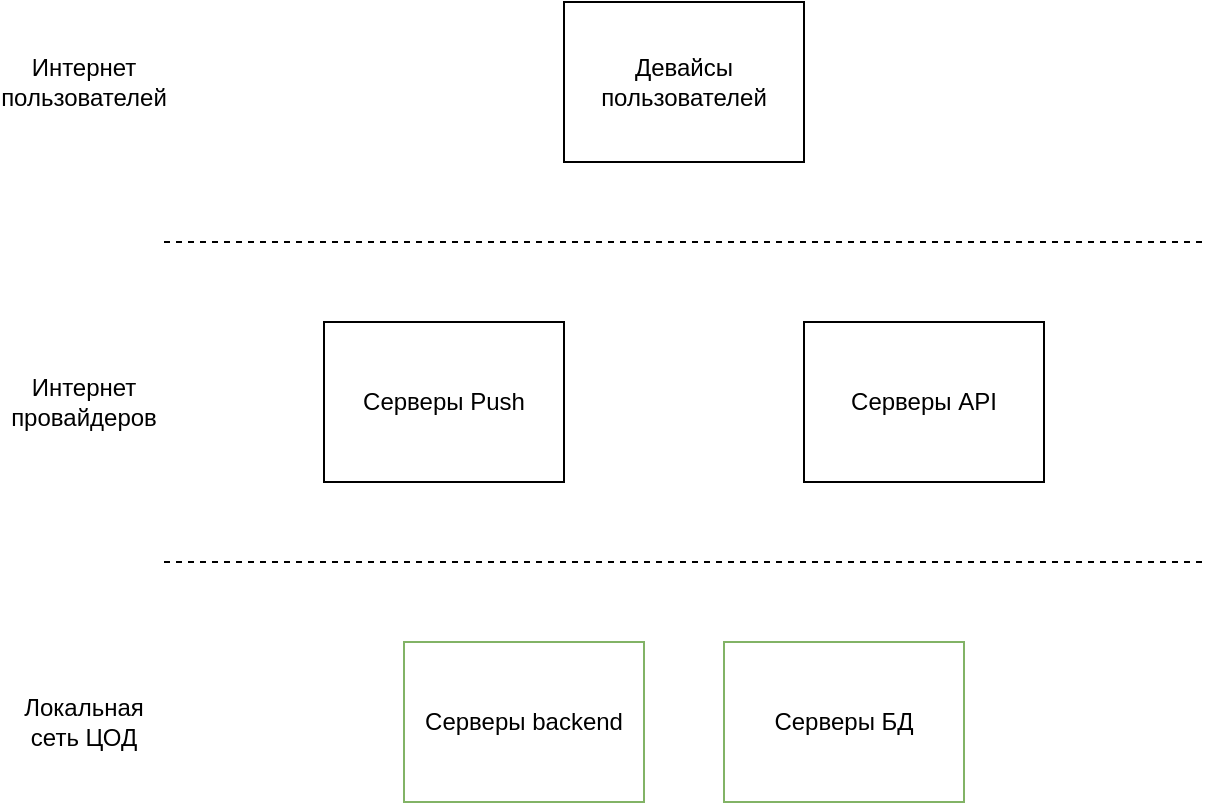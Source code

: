 <mxfile version="13.10.4" type="github" pages="4">
  <diagram id="gNH_Pl3YNp5ZFhpfkrIm" name="Concept">
    <mxGraphModel dx="1422" dy="834" grid="1" gridSize="10" guides="1" tooltips="1" connect="1" arrows="1" fold="1" page="1" pageScale="1" pageWidth="827" pageHeight="1169" math="0" shadow="0">
      <root>
        <mxCell id="0" />
        <mxCell id="1" parent="0" />
        <mxCell id="Fx4dPaJW4BiNulloLPie-2" value="Девайсы пользователей" style="rounded=0;whiteSpace=wrap;html=1;" parent="1" vertex="1">
          <mxGeometry x="360" y="80" width="120" height="80" as="geometry" />
        </mxCell>
        <mxCell id="Fx4dPaJW4BiNulloLPie-3" value="Серверы Push" style="rounded=0;whiteSpace=wrap;html=1;" parent="1" vertex="1">
          <mxGeometry x="240" y="240" width="120" height="80" as="geometry" />
        </mxCell>
        <mxCell id="Fx4dPaJW4BiNulloLPie-4" value="Серверы backend" style="rounded=0;whiteSpace=wrap;html=1;strokeColor=#82b366;fillColor=none;" parent="1" vertex="1">
          <mxGeometry x="280" y="400" width="120" height="80" as="geometry" />
        </mxCell>
        <mxCell id="Fx4dPaJW4BiNulloLPie-5" value="Серверы API" style="rounded=0;whiteSpace=wrap;html=1;" parent="1" vertex="1">
          <mxGeometry x="480" y="240" width="120" height="80" as="geometry" />
        </mxCell>
        <mxCell id="Fx4dPaJW4BiNulloLPie-6" value="Серверы БД" style="rounded=0;whiteSpace=wrap;html=1;strokeColor=#82b366;fillColor=none;" parent="1" vertex="1">
          <mxGeometry x="440" y="400" width="120" height="80" as="geometry" />
        </mxCell>
        <mxCell id="Fx4dPaJW4BiNulloLPie-7" value="" style="endArrow=none;dashed=1;html=1;" parent="1" edge="1">
          <mxGeometry width="50" height="50" relative="1" as="geometry">
            <mxPoint x="160" y="360" as="sourcePoint" />
            <mxPoint x="680" y="360" as="targetPoint" />
          </mxGeometry>
        </mxCell>
        <mxCell id="Fx4dPaJW4BiNulloLPie-8" value="" style="endArrow=none;dashed=1;html=1;" parent="1" edge="1">
          <mxGeometry width="50" height="50" relative="1" as="geometry">
            <mxPoint x="160" y="200" as="sourcePoint" />
            <mxPoint x="680" y="200" as="targetPoint" />
          </mxGeometry>
        </mxCell>
        <mxCell id="Fx4dPaJW4BiNulloLPie-9" value="Интернет пользователей" style="text;html=1;strokeColor=none;fillColor=none;align=center;verticalAlign=middle;whiteSpace=wrap;rounded=0;" parent="1" vertex="1">
          <mxGeometry x="100" y="110" width="40" height="20" as="geometry" />
        </mxCell>
        <mxCell id="Fx4dPaJW4BiNulloLPie-10" value="Интернет провайдеров" style="text;html=1;strokeColor=none;fillColor=none;align=center;verticalAlign=middle;whiteSpace=wrap;rounded=0;" parent="1" vertex="1">
          <mxGeometry x="100" y="270" width="40" height="20" as="geometry" />
        </mxCell>
        <mxCell id="Fx4dPaJW4BiNulloLPie-11" value="Локальная сеть ЦОД" style="text;html=1;strokeColor=none;fillColor=none;align=center;verticalAlign=middle;whiteSpace=wrap;rounded=0;" parent="1" vertex="1">
          <mxGeometry x="100" y="430" width="40" height="20" as="geometry" />
        </mxCell>
      </root>
    </mxGraphModel>
  </diagram>
  <diagram id="97xaNG5euA9EuqIPgSee" name="DataFlowDiagram">
    <mxGraphModel dx="1422" dy="834" grid="1" gridSize="10" guides="1" tooltips="1" connect="1" arrows="1" fold="1" page="1" pageScale="1" pageWidth="827" pageHeight="1169" math="0" shadow="0">
      <root>
        <mxCell id="g2Xse3lWouedzLYd1xVx-0" />
        <mxCell id="g2Xse3lWouedzLYd1xVx-1" parent="g2Xse3lWouedzLYd1xVx-0" />
        <mxCell id="g2Xse3lWouedzLYd1xVx-2" value="&lt;span&gt;Девайсы&lt;br&gt;пользователя&lt;/span&gt;" style="ellipse;whiteSpace=wrap;html=1;" parent="g2Xse3lWouedzLYd1xVx-1" vertex="1">
          <mxGeometry x="360" y="40" width="120" height="80" as="geometry" />
        </mxCell>
        <mxCell id="4jJjMonkpcFbtJczcELS-1" value="" style="endArrow=classic;html=1;exitX=0;exitY=1;exitDx=0;exitDy=0;entryX=0.5;entryY=0;entryDx=0;entryDy=0;" parent="g2Xse3lWouedzLYd1xVx-1" source="g2Xse3lWouedzLYd1xVx-2" target="4jJjMonkpcFbtJczcELS-7" edge="1">
          <mxGeometry width="50" height="50" relative="1" as="geometry">
            <mxPoint x="390" y="450" as="sourcePoint" />
            <mxPoint x="260" y="220" as="targetPoint" />
            <Array as="points" />
          </mxGeometry>
        </mxCell>
        <mxCell id="4jJjMonkpcFbtJczcELS-7" value="ActorDto&lt;br&gt;&lt;br&gt;&lt;div style=&quot;text-align: left&quot;&gt;&lt;span&gt;Name&lt;/span&gt;&lt;/div&gt;&lt;div style=&quot;text-align: left&quot;&gt;&lt;span&gt;Location&lt;/span&gt;&lt;/div&gt;" style="rounded=0;whiteSpace=wrap;html=1;" parent="g2Xse3lWouedzLYd1xVx-1" vertex="1">
          <mxGeometry x="200" y="240" width="80" height="80" as="geometry" />
        </mxCell>
        <mxCell id="4jJjMonkpcFbtJczcELS-8" value="Серверы Push" style="ellipse;whiteSpace=wrap;html=1;" parent="g2Xse3lWouedzLYd1xVx-1" vertex="1">
          <mxGeometry x="240" y="440" width="120" height="80" as="geometry" />
        </mxCell>
        <mxCell id="4jJjMonkpcFbtJczcELS-9" value="" style="endArrow=classic;html=1;entryX=0.5;entryY=0;entryDx=0;entryDy=0;exitX=0.5;exitY=1;exitDx=0;exitDy=0;" parent="g2Xse3lWouedzLYd1xVx-1" source="4jJjMonkpcFbtJczcELS-7" target="4jJjMonkpcFbtJczcELS-8" edge="1">
          <mxGeometry width="50" height="50" relative="1" as="geometry">
            <mxPoint x="156" y="460" as="sourcePoint" />
            <mxPoint x="206" y="410" as="targetPoint" />
            <Array as="points" />
          </mxGeometry>
        </mxCell>
        <mxCell id="4jJjMonkpcFbtJczcELS-10" value="ActorDto&lt;br&gt;&lt;br&gt;&lt;div style=&quot;text-align: left&quot;&gt;&lt;span&gt;Name&lt;/span&gt;&lt;/div&gt;&lt;div style=&quot;text-align: left&quot;&gt;&lt;span&gt;Location&lt;/span&gt;&lt;/div&gt;" style="rounded=0;whiteSpace=wrap;html=1;" parent="g2Xse3lWouedzLYd1xVx-1" vertex="1">
          <mxGeometry x="320" y="240" width="80" height="80" as="geometry" />
        </mxCell>
        <mxCell id="4jJjMonkpcFbtJczcELS-11" value="" style="endArrow=classic;html=1;exitX=0.5;exitY=0;exitDx=0;exitDy=0;entryX=0.5;entryY=1;entryDx=0;entryDy=0;" parent="g2Xse3lWouedzLYd1xVx-1" source="4jJjMonkpcFbtJczcELS-8" target="4jJjMonkpcFbtJczcELS-10" edge="1">
          <mxGeometry width="50" height="50" relative="1" as="geometry">
            <mxPoint x="506" y="420" as="sourcePoint" />
            <mxPoint x="496" y="340" as="targetPoint" />
          </mxGeometry>
        </mxCell>
        <mxCell id="4jJjMonkpcFbtJczcELS-12" value="" style="endArrow=classic;html=1;exitX=0.5;exitY=0;exitDx=0;exitDy=0;entryX=0;entryY=1;entryDx=0;entryDy=0;" parent="g2Xse3lWouedzLYd1xVx-1" source="4jJjMonkpcFbtJczcELS-10" target="g2Xse3lWouedzLYd1xVx-2" edge="1">
          <mxGeometry width="50" height="50" relative="1" as="geometry">
            <mxPoint x="419.5" y="240" as="sourcePoint" />
            <mxPoint x="419.5" y="160" as="targetPoint" />
          </mxGeometry>
        </mxCell>
        <mxCell id="4jJjMonkpcFbtJczcELS-13" value="Серверы API" style="ellipse;whiteSpace=wrap;html=1;" parent="g2Xse3lWouedzLYd1xVx-1" vertex="1">
          <mxGeometry x="480" y="440" width="120" height="80" as="geometry" />
        </mxCell>
        <mxCell id="qUpkaEM_-UjNtHQLn2R6-0" value="&lt;pre style=&quot;background-color: #ffffff ; color: #080808 ; font-family: &amp;#34;consolas&amp;#34; , monospace ; font-size: 9 8pt&quot;&gt;&lt;span style=&quot;color: #000000&quot;&gt;User2&lt;/span&gt;&lt;/pre&gt;&lt;div style=&quot;text-align: left&quot;&gt;Email&lt;br&gt;&lt;/div&gt;&lt;div style=&quot;text-align: left&quot;&gt;Name&lt;br&gt;Pass&lt;br&gt;Phone&lt;br&gt;&lt;br&gt;&lt;/div&gt;" style="rounded=0;whiteSpace=wrap;html=1;" parent="g2Xse3lWouedzLYd1xVx-1" vertex="1">
          <mxGeometry x="440" y="230" width="80" height="100" as="geometry" />
        </mxCell>
        <mxCell id="qUpkaEM_-UjNtHQLn2R6-1" value="&lt;pre style=&quot;background-color: #ffffff ; color: #080808 ; font-family: &amp;#34;consolas&amp;#34; , monospace ; font-size: 9 8pt&quot;&gt;&lt;span style=&quot;color: #000000&quot;&gt;User2&lt;/span&gt;&lt;/pre&gt;&lt;div style=&quot;text-align: left&quot;&gt;Email&lt;br&gt;&lt;/div&gt;&lt;div style=&quot;text-align: left&quot;&gt;Name&lt;br&gt;Pass&lt;br&gt;Phone&lt;br&gt;&lt;br&gt;&lt;/div&gt;" style="rounded=0;whiteSpace=wrap;html=1;" parent="g2Xse3lWouedzLYd1xVx-1" vertex="1">
          <mxGeometry x="560" y="230" width="80" height="100" as="geometry" />
        </mxCell>
        <mxCell id="qUpkaEM_-UjNtHQLn2R6-2" value="" style="endArrow=classic;html=1;entryX=0.5;entryY=0;entryDx=0;entryDy=0;exitX=1;exitY=1;exitDx=0;exitDy=0;" parent="g2Xse3lWouedzLYd1xVx-1" source="g2Xse3lWouedzLYd1xVx-2" target="qUpkaEM_-UjNtHQLn2R6-0" edge="1">
          <mxGeometry width="50" height="50" relative="1" as="geometry">
            <mxPoint x="462" y="190" as="sourcePoint" />
            <mxPoint x="190" y="250" as="targetPoint" />
            <Array as="points" />
          </mxGeometry>
        </mxCell>
        <mxCell id="qUpkaEM_-UjNtHQLn2R6-3" value="" style="endArrow=classic;html=1;exitX=0.5;exitY=1;exitDx=0;exitDy=0;entryX=0.5;entryY=0;entryDx=0;entryDy=0;" parent="g2Xse3lWouedzLYd1xVx-1" source="qUpkaEM_-UjNtHQLn2R6-0" target="4jJjMonkpcFbtJczcELS-13" edge="1">
          <mxGeometry width="50" height="50" relative="1" as="geometry">
            <mxPoint x="442.426" y="460.004" as="sourcePoint" />
            <mxPoint x="480" y="581.72" as="targetPoint" />
            <Array as="points" />
          </mxGeometry>
        </mxCell>
        <mxCell id="qUpkaEM_-UjNtHQLn2R6-4" value="" style="endArrow=classic;html=1;entryX=0.5;entryY=1;entryDx=0;entryDy=0;exitX=0.5;exitY=0;exitDx=0;exitDy=0;" parent="g2Xse3lWouedzLYd1xVx-1" source="4jJjMonkpcFbtJczcELS-13" target="qUpkaEM_-UjNtHQLn2R6-1" edge="1">
          <mxGeometry width="50" height="50" relative="1" as="geometry">
            <mxPoint x="580" y="400" as="sourcePoint" />
            <mxPoint x="590" y="410" as="targetPoint" />
            <Array as="points" />
          </mxGeometry>
        </mxCell>
        <mxCell id="qUpkaEM_-UjNtHQLn2R6-5" value="" style="endArrow=classic;html=1;entryX=1;entryY=1;entryDx=0;entryDy=0;exitX=0.5;exitY=0;exitDx=0;exitDy=0;" parent="g2Xse3lWouedzLYd1xVx-1" source="qUpkaEM_-UjNtHQLn2R6-1" target="g2Xse3lWouedzLYd1xVx-2" edge="1">
          <mxGeometry width="50" height="50" relative="1" as="geometry">
            <mxPoint x="660" y="230" as="sourcePoint" />
            <mxPoint x="550" y="107" as="targetPoint" />
            <Array as="points" />
          </mxGeometry>
        </mxCell>
      </root>
    </mxGraphModel>
  </diagram>
  <diagram id="oQFGNTKlK_gTyuHEj95E" name="DeviceComponents">
    <mxGraphModel dx="1422" dy="834" grid="1" gridSize="10" guides="1" tooltips="1" connect="1" arrows="1" fold="1" page="1" pageScale="1" pageWidth="827" pageHeight="1169" math="0" shadow="0">
      <root>
        <mxCell id="CBAD-ejrL_S0z0rzkbWA-0" />
        <mxCell id="CBAD-ejrL_S0z0rzkbWA-1" parent="CBAD-ejrL_S0z0rzkbWA-0" />
        <mxCell id="CBAD-ejrL_S0z0rzkbWA-2" value="Actor" style="shape=umlActor;verticalLabelPosition=bottom;verticalAlign=top;html=1;outlineConnect=0;" parent="CBAD-ejrL_S0z0rzkbWA-1" vertex="1">
          <mxGeometry x="85" y="350" width="30" height="60" as="geometry" />
        </mxCell>
        <mxCell id="CBAD-ejrL_S0z0rzkbWA-4" value="&lt;pre style=&quot;background-color: #ffffff ; color: #080808 ; font-family: &amp;#34;consolas&amp;#34; , monospace ; font-size: 9 8pt&quot;&gt;&lt;span style=&quot;color: #000000&quot;&gt;MapsActivity&lt;/span&gt;&lt;/pre&gt;" style="rounded=0;whiteSpace=wrap;html=1;" parent="CBAD-ejrL_S0z0rzkbWA-1" vertex="1">
          <mxGeometry x="240" y="240" width="120" height="120" as="geometry" />
        </mxCell>
        <mxCell id="CBAD-ejrL_S0z0rzkbWA-10" value="" style="group" parent="CBAD-ejrL_S0z0rzkbWA-1" vertex="1" connectable="0">
          <mxGeometry x="315" y="245" width="40" height="30" as="geometry" />
        </mxCell>
        <mxCell id="CBAD-ejrL_S0z0rzkbWA-11" value="" style="whiteSpace=wrap;html=1;aspect=fixed;" parent="CBAD-ejrL_S0z0rzkbWA-10" vertex="1">
          <mxGeometry x="13.333" width="26.667" height="26.667" as="geometry" />
        </mxCell>
        <mxCell id="CBAD-ejrL_S0z0rzkbWA-12" value="" style="rounded=0;whiteSpace=wrap;html=1;" parent="CBAD-ejrL_S0z0rzkbWA-10" vertex="1">
          <mxGeometry y="3.75" width="13.333" height="7.5" as="geometry" />
        </mxCell>
        <mxCell id="CBAD-ejrL_S0z0rzkbWA-13" value="" style="rounded=0;whiteSpace=wrap;html=1;" parent="CBAD-ejrL_S0z0rzkbWA-10" vertex="1">
          <mxGeometry y="15.75" width="13.333" height="7.5" as="geometry" />
        </mxCell>
        <mxCell id="CBAD-ejrL_S0z0rzkbWA-14" value="&lt;pre style=&quot;background-color: #ffffff ; color: #080808 ; font-family: &amp;#34;consolas&amp;#34; , monospace ; font-size: 9 8pt&quot;&gt;&lt;pre style=&quot;font-family: &amp;#34;consolas&amp;#34; , monospace&quot;&gt;&lt;span style=&quot;color: #000000&quot;&gt;ScrActivity&lt;/span&gt;&lt;/pre&gt;&lt;/pre&gt;" style="rounded=0;whiteSpace=wrap;html=1;" parent="CBAD-ejrL_S0z0rzkbWA-1" vertex="1">
          <mxGeometry x="240" y="400" width="120" height="120" as="geometry" />
        </mxCell>
        <mxCell id="CBAD-ejrL_S0z0rzkbWA-15" value="" style="group" parent="CBAD-ejrL_S0z0rzkbWA-1" vertex="1" connectable="0">
          <mxGeometry x="315" y="405" width="40" height="30" as="geometry" />
        </mxCell>
        <mxCell id="CBAD-ejrL_S0z0rzkbWA-16" value="" style="whiteSpace=wrap;html=1;aspect=fixed;" parent="CBAD-ejrL_S0z0rzkbWA-15" vertex="1">
          <mxGeometry x="13.333" width="26.667" height="26.667" as="geometry" />
        </mxCell>
        <mxCell id="CBAD-ejrL_S0z0rzkbWA-17" value="" style="rounded=0;whiteSpace=wrap;html=1;" parent="CBAD-ejrL_S0z0rzkbWA-15" vertex="1">
          <mxGeometry y="3.75" width="13.333" height="7.5" as="geometry" />
        </mxCell>
        <mxCell id="CBAD-ejrL_S0z0rzkbWA-18" value="" style="rounded=0;whiteSpace=wrap;html=1;" parent="CBAD-ejrL_S0z0rzkbWA-15" vertex="1">
          <mxGeometry y="15.75" width="13.333" height="7.5" as="geometry" />
        </mxCell>
        <mxCell id="CBAD-ejrL_S0z0rzkbWA-19" value="" style="endArrow=classic;startArrow=classic;html=1;entryX=0;entryY=0.5;entryDx=0;entryDy=0;" parent="CBAD-ejrL_S0z0rzkbWA-1" target="CBAD-ejrL_S0z0rzkbWA-4" edge="1">
          <mxGeometry width="50" height="50" relative="1" as="geometry">
            <mxPoint x="120" y="380" as="sourcePoint" />
            <mxPoint x="200" y="320" as="targetPoint" />
          </mxGeometry>
        </mxCell>
        <mxCell id="CBAD-ejrL_S0z0rzkbWA-20" value="" style="endArrow=classic;startArrow=classic;html=1;entryX=0;entryY=0.5;entryDx=0;entryDy=0;" parent="CBAD-ejrL_S0z0rzkbWA-1" target="CBAD-ejrL_S0z0rzkbWA-14" edge="1">
          <mxGeometry width="50" height="50" relative="1" as="geometry">
            <mxPoint x="120" y="390" as="sourcePoint" />
            <mxPoint x="250" y="310" as="targetPoint" />
          </mxGeometry>
        </mxCell>
        <mxCell id="CBAD-ejrL_S0z0rzkbWA-21" value="&lt;pre style=&quot;background-color: #ffffff ; color: #080808 ; font-family: &amp;#34;consolas&amp;#34; , monospace ; font-size: 9 8pt&quot;&gt;&lt;pre style=&quot;font-family: &amp;#34;consolas&amp;#34; , monospace&quot;&gt;&lt;span style=&quot;color: #000000&quot;&gt;MapService&lt;/span&gt;&lt;/pre&gt;&lt;/pre&gt;" style="rounded=0;whiteSpace=wrap;html=1;" parent="CBAD-ejrL_S0z0rzkbWA-1" vertex="1">
          <mxGeometry x="480" y="160" width="120" height="120" as="geometry" />
        </mxCell>
        <mxCell id="CBAD-ejrL_S0z0rzkbWA-22" value="" style="group" parent="CBAD-ejrL_S0z0rzkbWA-1" vertex="1" connectable="0">
          <mxGeometry x="555" y="165" width="40" height="30" as="geometry" />
        </mxCell>
        <mxCell id="CBAD-ejrL_S0z0rzkbWA-23" value="" style="whiteSpace=wrap;html=1;aspect=fixed;" parent="CBAD-ejrL_S0z0rzkbWA-22" vertex="1">
          <mxGeometry x="13.333" width="26.667" height="26.667" as="geometry" />
        </mxCell>
        <mxCell id="CBAD-ejrL_S0z0rzkbWA-24" value="" style="rounded=0;whiteSpace=wrap;html=1;" parent="CBAD-ejrL_S0z0rzkbWA-22" vertex="1">
          <mxGeometry y="3.75" width="13.333" height="7.5" as="geometry" />
        </mxCell>
        <mxCell id="CBAD-ejrL_S0z0rzkbWA-25" value="" style="rounded=0;whiteSpace=wrap;html=1;" parent="CBAD-ejrL_S0z0rzkbWA-22" vertex="1">
          <mxGeometry y="15.75" width="13.333" height="7.5" as="geometry" />
        </mxCell>
        <mxCell id="CBAD-ejrL_S0z0rzkbWA-26" value="" style="ellipse;whiteSpace=wrap;html=1;aspect=fixed;" parent="CBAD-ejrL_S0z0rzkbWA-22" vertex="1">
          <mxGeometry x="20" y="6.33" width="13.33" height="13.33" as="geometry" />
        </mxCell>
        <mxCell id="CBAD-ejrL_S0z0rzkbWA-27" value="&lt;pre style=&quot;background-color: #ffffff ; color: #080808 ; font-family: &amp;#34;consolas&amp;#34; , monospace ; font-size: 9 8pt&quot;&gt;&lt;pre style=&quot;font-family: &amp;#34;consolas&amp;#34; , monospace&quot;&gt;&lt;pre style=&quot;font-family: &amp;#34;consolas&amp;#34; , monospace&quot;&gt;&lt;span style=&quot;color: #000000&quot;&gt;PusherService&lt;/span&gt;&lt;/pre&gt;&lt;/pre&gt;&lt;/pre&gt;" style="rounded=0;whiteSpace=wrap;html=1;" parent="CBAD-ejrL_S0z0rzkbWA-1" vertex="1">
          <mxGeometry x="480" y="320" width="120" height="120" as="geometry" />
        </mxCell>
        <mxCell id="CBAD-ejrL_S0z0rzkbWA-28" value="" style="group" parent="CBAD-ejrL_S0z0rzkbWA-1" vertex="1" connectable="0">
          <mxGeometry x="555" y="325" width="40" height="30" as="geometry" />
        </mxCell>
        <mxCell id="CBAD-ejrL_S0z0rzkbWA-29" value="" style="whiteSpace=wrap;html=1;aspect=fixed;" parent="CBAD-ejrL_S0z0rzkbWA-28" vertex="1">
          <mxGeometry x="13.333" width="26.667" height="26.667" as="geometry" />
        </mxCell>
        <mxCell id="CBAD-ejrL_S0z0rzkbWA-30" value="" style="rounded=0;whiteSpace=wrap;html=1;" parent="CBAD-ejrL_S0z0rzkbWA-28" vertex="1">
          <mxGeometry y="3.75" width="13.333" height="7.5" as="geometry" />
        </mxCell>
        <mxCell id="CBAD-ejrL_S0z0rzkbWA-31" value="" style="rounded=0;whiteSpace=wrap;html=1;" parent="CBAD-ejrL_S0z0rzkbWA-28" vertex="1">
          <mxGeometry y="15.75" width="13.333" height="7.5" as="geometry" />
        </mxCell>
        <mxCell id="CBAD-ejrL_S0z0rzkbWA-32" value="" style="ellipse;whiteSpace=wrap;html=1;aspect=fixed;" parent="CBAD-ejrL_S0z0rzkbWA-28" vertex="1">
          <mxGeometry x="20" y="6.33" width="13.33" height="13.33" as="geometry" />
        </mxCell>
        <mxCell id="CBAD-ejrL_S0z0rzkbWA-33" value="" style="endArrow=classic;startArrow=classic;html=1;entryX=0;entryY=0.5;entryDx=0;entryDy=0;exitX=1;exitY=0.25;exitDx=0;exitDy=0;" parent="CBAD-ejrL_S0z0rzkbWA-1" source="CBAD-ejrL_S0z0rzkbWA-4" target="CBAD-ejrL_S0z0rzkbWA-21" edge="1">
          <mxGeometry width="50" height="50" relative="1" as="geometry">
            <mxPoint x="390" y="220" as="sourcePoint" />
            <mxPoint x="440" y="170" as="targetPoint" />
          </mxGeometry>
        </mxCell>
        <mxCell id="CBAD-ejrL_S0z0rzkbWA-34" value="" style="endArrow=classic;startArrow=classic;html=1;entryX=0;entryY=0.5;entryDx=0;entryDy=0;exitX=1;exitY=0.75;exitDx=0;exitDy=0;" parent="CBAD-ejrL_S0z0rzkbWA-1" source="CBAD-ejrL_S0z0rzkbWA-4" target="CBAD-ejrL_S0z0rzkbWA-27" edge="1">
          <mxGeometry width="50" height="50" relative="1" as="geometry">
            <mxPoint x="400" y="320" as="sourcePoint" />
            <mxPoint x="490" y="230" as="targetPoint" />
          </mxGeometry>
        </mxCell>
        <mxCell id="CBAD-ejrL_S0z0rzkbWA-35" value="pusher.com" style="ellipse;shape=cloud;whiteSpace=wrap;html=1;" parent="CBAD-ejrL_S0z0rzkbWA-1" vertex="1">
          <mxGeometry x="700" y="340" width="160" height="80" as="geometry" />
        </mxCell>
        <mxCell id="MIrkjGedwoCJ6GhTZEjP-0" value="" style="endArrow=classic;startArrow=classic;html=1;exitX=1;exitY=0.5;exitDx=0;exitDy=0;entryX=0.083;entryY=0.5;entryDx=0;entryDy=0;entryPerimeter=0;" parent="CBAD-ejrL_S0z0rzkbWA-1" source="CBAD-ejrL_S0z0rzkbWA-27" target="CBAD-ejrL_S0z0rzkbWA-35" edge="1">
          <mxGeometry width="50" height="50" relative="1" as="geometry">
            <mxPoint x="650" y="410" as="sourcePoint" />
            <mxPoint x="700" y="360" as="targetPoint" />
          </mxGeometry>
        </mxCell>
        <mxCell id="MIrkjGedwoCJ6GhTZEjP-1" value="maps.google.com" style="ellipse;shape=cloud;whiteSpace=wrap;html=1;" parent="CBAD-ejrL_S0z0rzkbWA-1" vertex="1">
          <mxGeometry x="700" y="179" width="160" height="80" as="geometry" />
        </mxCell>
        <mxCell id="MIrkjGedwoCJ6GhTZEjP-2" value="" style="endArrow=classic;html=1;exitX=1;exitY=0.5;exitDx=0;exitDy=0;" parent="CBAD-ejrL_S0z0rzkbWA-1" source="CBAD-ejrL_S0z0rzkbWA-21" edge="1">
          <mxGeometry width="50" height="50" relative="1" as="geometry">
            <mxPoint x="602" y="220" as="sourcePoint" />
            <mxPoint x="716" y="220" as="targetPoint" />
          </mxGeometry>
        </mxCell>
        <mxCell id="MIrkjGedwoCJ6GhTZEjP-3" value="&lt;pre style=&quot;background-color: rgb(255, 255, 255); font-family: consolas, monospace;&quot;&gt;&lt;pre style=&quot;font-family: &amp;quot;consolas&amp;quot; , monospace&quot;&gt;&lt;pre style=&quot;font-family: &amp;quot;consolas&amp;quot; , monospace&quot;&gt;&lt;span style=&quot;&quot;&gt;FirebaseService&lt;/span&gt;&lt;/pre&gt;&lt;/pre&gt;&lt;/pre&gt;" style="rounded=0;whiteSpace=wrap;html=1;strokeColor=#82b366;fillColor=none;" parent="CBAD-ejrL_S0z0rzkbWA-1" vertex="1">
          <mxGeometry x="480" y="480" width="120" height="120" as="geometry" />
        </mxCell>
        <mxCell id="MIrkjGedwoCJ6GhTZEjP-4" value="" style="group;" parent="CBAD-ejrL_S0z0rzkbWA-1" vertex="1" connectable="0">
          <mxGeometry x="555" y="485" width="40" height="30" as="geometry" />
        </mxCell>
        <mxCell id="MIrkjGedwoCJ6GhTZEjP-5" value="" style="whiteSpace=wrap;html=1;aspect=fixed;strokeColor=#82b366;fillColor=none;" parent="MIrkjGedwoCJ6GhTZEjP-4" vertex="1">
          <mxGeometry x="13.333" width="26.667" height="26.667" as="geometry" />
        </mxCell>
        <mxCell id="MIrkjGedwoCJ6GhTZEjP-6" value="" style="rounded=0;whiteSpace=wrap;html=1;strokeColor=#82b366;fillColor=none;" parent="MIrkjGedwoCJ6GhTZEjP-4" vertex="1">
          <mxGeometry y="3.75" width="13.333" height="7.5" as="geometry" />
        </mxCell>
        <mxCell id="MIrkjGedwoCJ6GhTZEjP-7" value="" style="rounded=0;whiteSpace=wrap;html=1;strokeColor=#82b366;fillColor=none;" parent="MIrkjGedwoCJ6GhTZEjP-4" vertex="1">
          <mxGeometry y="15.75" width="13.333" height="7.5" as="geometry" />
        </mxCell>
        <mxCell id="MIrkjGedwoCJ6GhTZEjP-8" value="" style="ellipse;whiteSpace=wrap;html=1;aspect=fixed;strokeColor=#82b366;fillColor=none;" parent="MIrkjGedwoCJ6GhTZEjP-4" vertex="1">
          <mxGeometry x="20" y="6.33" width="13.33" height="13.33" as="geometry" />
        </mxCell>
        <mxCell id="MIrkjGedwoCJ6GhTZEjP-9" value="" style="endArrow=classic;startArrow=classic;html=1;exitX=1;exitY=0.5;exitDx=0;exitDy=0;entryX=0;entryY=0.25;entryDx=0;entryDy=0;fillColor=#d5e8d4;strokeColor=#82b366;" parent="CBAD-ejrL_S0z0rzkbWA-1" source="CBAD-ejrL_S0z0rzkbWA-14" target="MIrkjGedwoCJ6GhTZEjP-3" edge="1">
          <mxGeometry width="50" height="50" relative="1" as="geometry">
            <mxPoint x="410" y="530" as="sourcePoint" />
            <mxPoint x="460" y="480" as="targetPoint" />
          </mxGeometry>
        </mxCell>
        <mxCell id="MIrkjGedwoCJ6GhTZEjP-10" value="&amp;nbsp;firebase.google.com" style="ellipse;shape=cloud;whiteSpace=wrap;html=1;" parent="CBAD-ejrL_S0z0rzkbWA-1" vertex="1">
          <mxGeometry x="340" y="680" width="160" height="80" as="geometry" />
        </mxCell>
        <mxCell id="MIrkjGedwoCJ6GhTZEjP-11" value="" style="endArrow=classic;startArrow=classic;html=1;entryX=0.5;entryY=1;entryDx=0;entryDy=0;exitX=0.375;exitY=0.063;exitDx=0;exitDy=0;exitPerimeter=0;fillColor=#e51400;strokeColor=#B20000;" parent="CBAD-ejrL_S0z0rzkbWA-1" source="MIrkjGedwoCJ6GhTZEjP-10" target="CBAD-ejrL_S0z0rzkbWA-14" edge="1">
          <mxGeometry width="50" height="50" relative="1" as="geometry">
            <mxPoint x="320" y="640" as="sourcePoint" />
            <mxPoint x="370" y="590" as="targetPoint" />
          </mxGeometry>
        </mxCell>
        <mxCell id="MIrkjGedwoCJ6GhTZEjP-12" value="" style="endArrow=classic;startArrow=classic;html=1;exitX=0.563;exitY=0.125;exitDx=0;exitDy=0;entryX=0.25;entryY=1;entryDx=0;entryDy=0;fillColor=#d5e8d4;strokeColor=#82b366;exitPerimeter=0;" parent="CBAD-ejrL_S0z0rzkbWA-1" source="MIrkjGedwoCJ6GhTZEjP-10" target="MIrkjGedwoCJ6GhTZEjP-3" edge="1">
          <mxGeometry width="50" height="50" relative="1" as="geometry">
            <mxPoint x="370" y="470" as="sourcePoint" />
            <mxPoint x="490" y="550" as="targetPoint" />
          </mxGeometry>
        </mxCell>
      </root>
    </mxGraphModel>
  </diagram>
  <diagram id="adiRfwW66rgFSuOgqzJK" name="PushChannelModel">
    <mxGraphModel dx="2249" dy="834" grid="1" gridSize="10" guides="1" tooltips="1" connect="1" arrows="1" fold="1" page="1" pageScale="1" pageWidth="827" pageHeight="1169" math="0" shadow="0">
      <root>
        <mxCell id="Go9VpVeZ4K3Pj2w4HcUq-0" />
        <mxCell id="Go9VpVeZ4K3Pj2w4HcUq-1" parent="Go9VpVeZ4K3Pj2w4HcUq-0" />
        <mxCell id="Go9VpVeZ4K3Pj2w4HcUq-2" value="Область видимости&amp;nbsp;&lt;br&gt;участника1" style="ellipse;whiteSpace=wrap;html=1;aspect=fixed;fillColor=none;" vertex="1" parent="Go9VpVeZ4K3Pj2w4HcUq-1">
          <mxGeometry x="280" y="320" width="120" height="120" as="geometry" />
        </mxCell>
        <mxCell id="Go9VpVeZ4K3Pj2w4HcUq-3" value="Область видимости&amp;nbsp;&lt;br&gt;участника 2" style="ellipse;whiteSpace=wrap;html=1;aspect=fixed;fillColor=none;" vertex="1" parent="Go9VpVeZ4K3Pj2w4HcUq-1">
          <mxGeometry x="350" y="400" width="120" height="120" as="geometry" />
        </mxCell>
        <mxCell id="Go9VpVeZ4K3Pj2w4HcUq-4" value="" style="endArrow=none;dashed=1;html=1;" edge="1" parent="Go9VpVeZ4K3Pj2w4HcUq-1">
          <mxGeometry width="50" height="50" relative="1" as="geometry">
            <mxPoint x="160" y="710" as="sourcePoint" />
            <mxPoint x="160" y="40" as="targetPoint" />
          </mxGeometry>
        </mxCell>
        <mxCell id="Go9VpVeZ4K3Pj2w4HcUq-5" value="" style="endArrow=none;dashed=1;html=1;" edge="1" parent="Go9VpVeZ4K3Pj2w4HcUq-1">
          <mxGeometry width="50" height="50" relative="1" as="geometry">
            <mxPoint x="360" y="710" as="sourcePoint" />
            <mxPoint x="360" y="40" as="targetPoint" />
          </mxGeometry>
        </mxCell>
        <mxCell id="Go9VpVeZ4K3Pj2w4HcUq-6" value="" style="endArrow=none;dashed=1;html=1;" edge="1" parent="Go9VpVeZ4K3Pj2w4HcUq-1">
          <mxGeometry width="50" height="50" relative="1" as="geometry">
            <mxPoint x="560" y="700" as="sourcePoint" />
            <mxPoint x="560" y="40" as="targetPoint" />
          </mxGeometry>
        </mxCell>
        <mxCell id="Go9VpVeZ4K3Pj2w4HcUq-7" value="" style="endArrow=none;dashed=1;html=1;" edge="1" parent="Go9VpVeZ4K3Pj2w4HcUq-1">
          <mxGeometry width="50" height="50" relative="1" as="geometry">
            <mxPoint x="760" y="700" as="sourcePoint" />
            <mxPoint x="760" y="40" as="targetPoint" />
          </mxGeometry>
        </mxCell>
        <mxCell id="Go9VpVeZ4K3Pj2w4HcUq-8" value="" style="endArrow=none;dashed=1;html=1;" edge="1" parent="Go9VpVeZ4K3Pj2w4HcUq-1">
          <mxGeometry width="50" height="50" relative="1" as="geometry">
            <mxPoint x="-40" y="710" as="sourcePoint" />
            <mxPoint x="-40" y="40" as="targetPoint" />
          </mxGeometry>
        </mxCell>
        <mxCell id="Go9VpVeZ4K3Pj2w4HcUq-9" value="" style="endArrow=none;dashed=1;html=1;" edge="1" parent="Go9VpVeZ4K3Pj2w4HcUq-1">
          <mxGeometry width="50" height="50" relative="1" as="geometry">
            <mxPoint x="-70" y="80" as="sourcePoint" />
            <mxPoint x="800" y="80" as="targetPoint" />
          </mxGeometry>
        </mxCell>
        <mxCell id="Go9VpVeZ4K3Pj2w4HcUq-10" value="" style="endArrow=none;dashed=1;html=1;" edge="1" parent="Go9VpVeZ4K3Pj2w4HcUq-1">
          <mxGeometry width="50" height="50" relative="1" as="geometry">
            <mxPoint x="-70" y="280" as="sourcePoint" />
            <mxPoint x="803" y="280" as="targetPoint" />
          </mxGeometry>
        </mxCell>
        <mxCell id="Go9VpVeZ4K3Pj2w4HcUq-11" value="" style="endArrow=none;dashed=1;html=1;" edge="1" parent="Go9VpVeZ4K3Pj2w4HcUq-1">
          <mxGeometry width="50" height="50" relative="1" as="geometry">
            <mxPoint x="-80" y="480" as="sourcePoint" />
            <mxPoint x="803" y="480" as="targetPoint" />
          </mxGeometry>
        </mxCell>
        <mxCell id="Go9VpVeZ4K3Pj2w4HcUq-12" value="" style="endArrow=none;dashed=1;html=1;" edge="1" parent="Go9VpVeZ4K3Pj2w4HcUq-1">
          <mxGeometry width="50" height="50" relative="1" as="geometry">
            <mxPoint x="-70" y="680" as="sourcePoint" />
            <mxPoint x="803" y="680" as="targetPoint" />
          </mxGeometry>
        </mxCell>
        <mxCell id="Go9VpVeZ4K3Pj2w4HcUq-13" value="X1" style="text;html=1;strokeColor=none;fillColor=none;align=center;verticalAlign=middle;whiteSpace=wrap;rounded=0;" vertex="1" parent="Go9VpVeZ4K3Pj2w4HcUq-1">
          <mxGeometry x="40" y="40" width="40" height="20" as="geometry" />
        </mxCell>
        <mxCell id="Go9VpVeZ4K3Pj2w4HcUq-14" value="X2" style="text;html=1;strokeColor=none;fillColor=none;align=center;verticalAlign=middle;whiteSpace=wrap;rounded=0;" vertex="1" parent="Go9VpVeZ4K3Pj2w4HcUq-1">
          <mxGeometry x="240" y="40" width="40" height="20" as="geometry" />
        </mxCell>
        <mxCell id="Go9VpVeZ4K3Pj2w4HcUq-15" value="X3" style="text;html=1;strokeColor=none;fillColor=none;align=center;verticalAlign=middle;whiteSpace=wrap;rounded=0;" vertex="1" parent="Go9VpVeZ4K3Pj2w4HcUq-1">
          <mxGeometry x="440" y="40" width="40" height="20" as="geometry" />
        </mxCell>
        <mxCell id="Go9VpVeZ4K3Pj2w4HcUq-16" value="X4" style="text;html=1;strokeColor=none;fillColor=none;align=center;verticalAlign=middle;whiteSpace=wrap;rounded=0;" vertex="1" parent="Go9VpVeZ4K3Pj2w4HcUq-1">
          <mxGeometry x="640" y="40" width="40" height="20" as="geometry" />
        </mxCell>
        <mxCell id="Go9VpVeZ4K3Pj2w4HcUq-17" value="Y2" style="text;html=1;strokeColor=none;fillColor=none;align=center;verticalAlign=middle;whiteSpace=wrap;rounded=0;" vertex="1" parent="Go9VpVeZ4K3Pj2w4HcUq-1">
          <mxGeometry x="-100" y="370" width="40" height="20" as="geometry" />
        </mxCell>
        <mxCell id="Go9VpVeZ4K3Pj2w4HcUq-18" value="Y1" style="text;html=1;strokeColor=none;fillColor=none;align=center;verticalAlign=middle;whiteSpace=wrap;rounded=0;" vertex="1" parent="Go9VpVeZ4K3Pj2w4HcUq-1">
          <mxGeometry x="-100" y="170" width="40" height="20" as="geometry" />
        </mxCell>
        <mxCell id="Go9VpVeZ4K3Pj2w4HcUq-19" value="Y3" style="text;html=1;strokeColor=none;fillColor=none;align=center;verticalAlign=middle;whiteSpace=wrap;rounded=0;" vertex="1" parent="Go9VpVeZ4K3Pj2w4HcUq-1">
          <mxGeometry x="-100" y="574.5" width="40" height="20" as="geometry" />
        </mxCell>
        <mxCell id="Go9VpVeZ4K3Pj2w4HcUq-20" value="Участник 1 пушит в канал X2_Y2, слушает каналы: X2_Y2, X3_Y2&lt;br&gt;Участник 2 пушит в канал X3_Y2, слушает каналы X2_Y2, X3_Y2, X2_Y3, X3_Y4" style="text;html=1;strokeColor=none;fillColor=none;align=left;verticalAlign=middle;whiteSpace=wrap;rounded=0;" vertex="1" parent="Go9VpVeZ4K3Pj2w4HcUq-1">
          <mxGeometry x="-80" y="720" width="880" height="40" as="geometry" />
        </mxCell>
      </root>
    </mxGraphModel>
  </diagram>
</mxfile>
